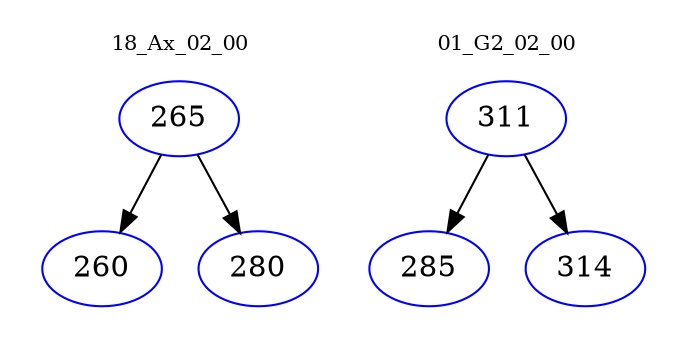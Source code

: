 digraph{
subgraph cluster_0 {
color = white
label = "18_Ax_02_00";
fontsize=10;
T0_265 [label="265", color="blue"]
T0_265 -> T0_260 [color="black"]
T0_260 [label="260", color="blue"]
T0_265 -> T0_280 [color="black"]
T0_280 [label="280", color="blue"]
}
subgraph cluster_1 {
color = white
label = "01_G2_02_00";
fontsize=10;
T1_311 [label="311", color="blue"]
T1_311 -> T1_285 [color="black"]
T1_285 [label="285", color="blue"]
T1_311 -> T1_314 [color="black"]
T1_314 [label="314", color="blue"]
}
}
